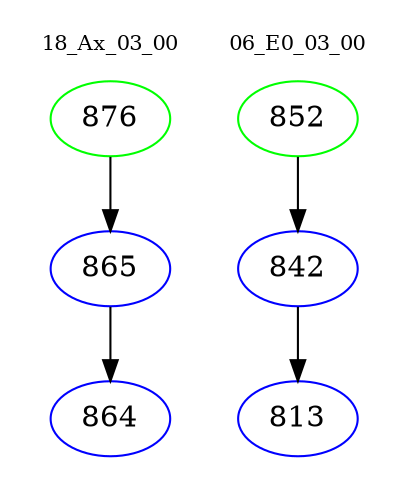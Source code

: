 digraph{
subgraph cluster_0 {
color = white
label = "18_Ax_03_00";
fontsize=10;
T0_876 [label="876", color="green"]
T0_876 -> T0_865 [color="black"]
T0_865 [label="865", color="blue"]
T0_865 -> T0_864 [color="black"]
T0_864 [label="864", color="blue"]
}
subgraph cluster_1 {
color = white
label = "06_E0_03_00";
fontsize=10;
T1_852 [label="852", color="green"]
T1_852 -> T1_842 [color="black"]
T1_842 [label="842", color="blue"]
T1_842 -> T1_813 [color="black"]
T1_813 [label="813", color="blue"]
}
}
